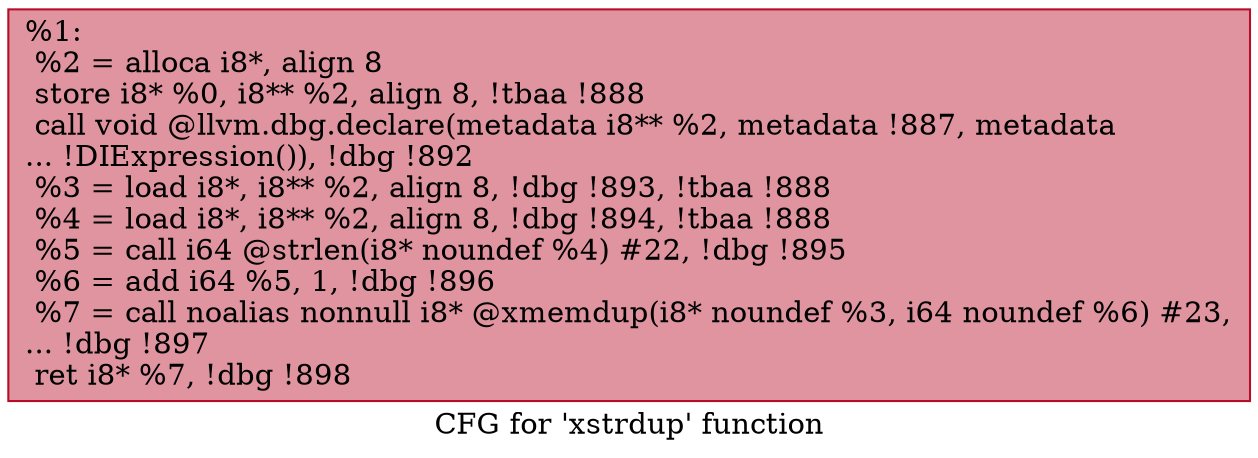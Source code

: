 digraph "CFG for 'xstrdup' function" {
	label="CFG for 'xstrdup' function";

	Node0xedfcb0 [shape=record,color="#b70d28ff", style=filled, fillcolor="#b70d2870",label="{%1:\l  %2 = alloca i8*, align 8\l  store i8* %0, i8** %2, align 8, !tbaa !888\l  call void @llvm.dbg.declare(metadata i8** %2, metadata !887, metadata\l... !DIExpression()), !dbg !892\l  %3 = load i8*, i8** %2, align 8, !dbg !893, !tbaa !888\l  %4 = load i8*, i8** %2, align 8, !dbg !894, !tbaa !888\l  %5 = call i64 @strlen(i8* noundef %4) #22, !dbg !895\l  %6 = add i64 %5, 1, !dbg !896\l  %7 = call noalias nonnull i8* @xmemdup(i8* noundef %3, i64 noundef %6) #23,\l... !dbg !897\l  ret i8* %7, !dbg !898\l}"];
}
